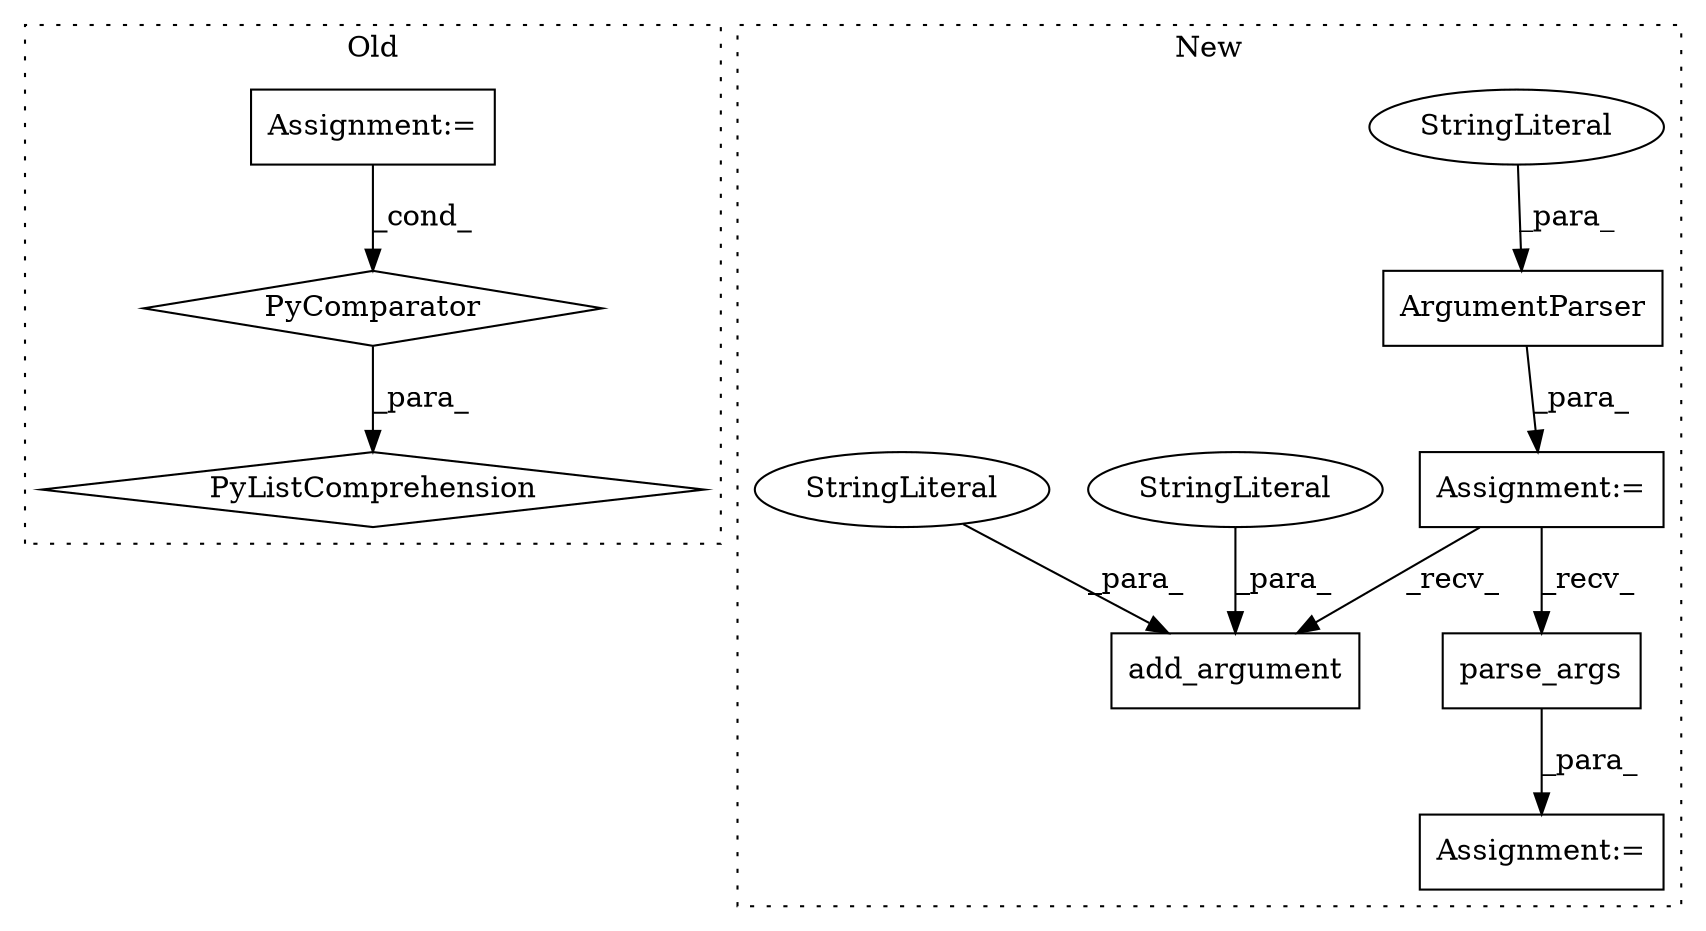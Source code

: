 digraph G {
subgraph cluster0 {
1 [label="PyComparator" a="113" s="1052" l="20" shape="diamond"];
4 [label="PyListComprehension" a="109" s="965" l="115" shape="diamond"];
11 [label="Assignment:=" a="7" s="764" l="43" shape="box"];
label = "Old";
style="dotted";
}
subgraph cluster1 {
2 [label="ArgumentParser" a="32" s="594,632" l="15,1" shape="box"];
3 [label="add_argument" a="32" s="646,718" l="13,1" shape="box"];
5 [label="StringLiteral" a="45" s="609" l="23" shape="ellipse"];
6 [label="StringLiteral" a="45" s="681" l="37" shape="ellipse"];
7 [label="StringLiteral" a="45" s="659" l="12" shape="ellipse"];
8 [label="parse_args" a="32" s="737" l="12" shape="box"];
9 [label="Assignment:=" a="7" s="765" l="1" shape="box"];
10 [label="Assignment:=" a="7" s="593" l="1" shape="box"];
label = "New";
style="dotted";
}
1 -> 4 [label="_para_"];
2 -> 10 [label="_para_"];
5 -> 2 [label="_para_"];
6 -> 3 [label="_para_"];
7 -> 3 [label="_para_"];
8 -> 9 [label="_para_"];
10 -> 8 [label="_recv_"];
10 -> 3 [label="_recv_"];
11 -> 1 [label="_cond_"];
}